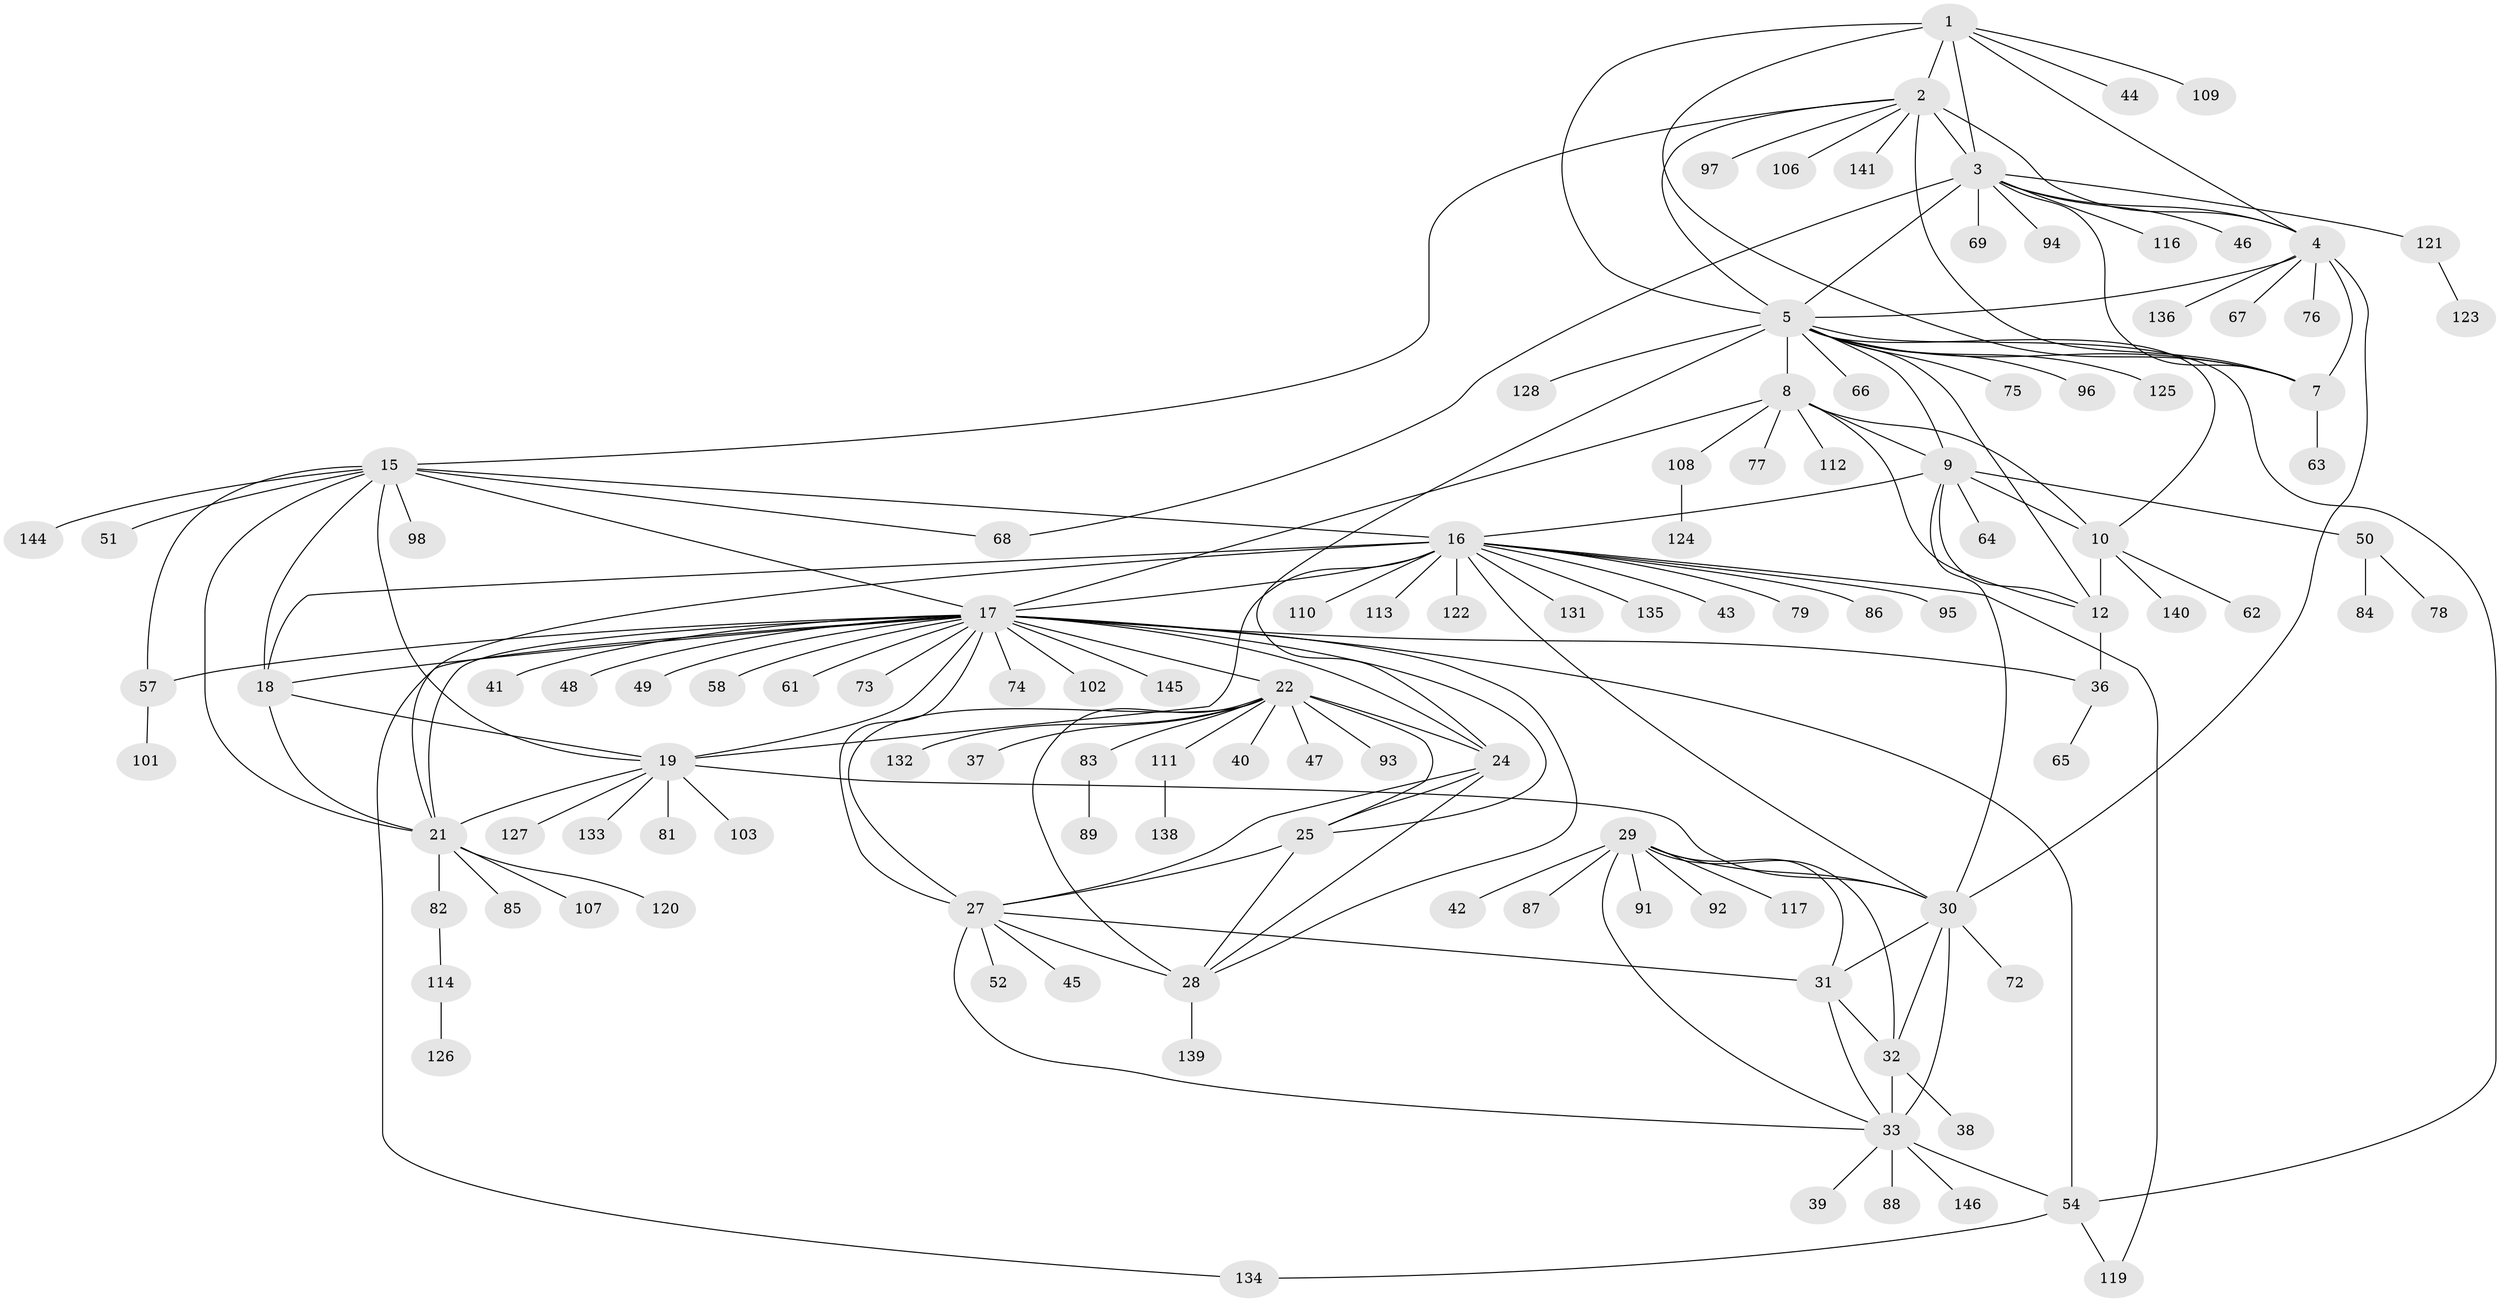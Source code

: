 // Generated by graph-tools (version 1.1) at 2025/52/02/27/25 19:52:15]
// undirected, 117 vertices, 173 edges
graph export_dot {
graph [start="1"]
  node [color=gray90,style=filled];
  1 [super="+90"];
  2 [super="+6"];
  3 [super="+71"];
  4 [super="+100"];
  5 [super="+11"];
  7 [super="+80"];
  8 [super="+13"];
  9 [super="+55"];
  10 [super="+14"];
  12;
  15 [super="+143"];
  16 [super="+20"];
  17 [super="+26"];
  18;
  19 [super="+59"];
  21 [super="+104"];
  22 [super="+23"];
  24;
  25;
  27 [super="+130"];
  28 [super="+70"];
  29 [super="+56"];
  30 [super="+34"];
  31;
  32;
  33 [super="+35"];
  36 [super="+105"];
  37;
  38;
  39;
  40;
  41;
  42;
  43;
  44 [super="+118"];
  45;
  46;
  47;
  48;
  49 [super="+115"];
  50 [super="+53"];
  51;
  52;
  54 [super="+60"];
  57;
  58;
  61;
  62;
  63;
  64;
  65;
  66 [super="+137"];
  67;
  68;
  69;
  72;
  73;
  74;
  75;
  76;
  77;
  78;
  79;
  81;
  82;
  83;
  84;
  85;
  86;
  87;
  88;
  89;
  91;
  92;
  93;
  94;
  95;
  96;
  97 [super="+99"];
  98;
  101;
  102;
  103;
  106 [super="+142"];
  107;
  108;
  109;
  110;
  111;
  112;
  113;
  114;
  116;
  117;
  119;
  120;
  121;
  122 [super="+129"];
  123;
  124;
  125;
  126;
  127;
  128;
  131;
  132;
  133;
  134;
  135;
  136;
  138;
  139;
  140;
  141;
  144;
  145;
  146;
  1 -- 2 [weight=2];
  1 -- 3;
  1 -- 4;
  1 -- 5;
  1 -- 7;
  1 -- 44;
  1 -- 109;
  2 -- 3 [weight=2];
  2 -- 4 [weight=2];
  2 -- 5 [weight=2];
  2 -- 7 [weight=2];
  2 -- 97;
  2 -- 106;
  2 -- 141;
  2 -- 15;
  3 -- 4;
  3 -- 5;
  3 -- 7;
  3 -- 46;
  3 -- 68;
  3 -- 69;
  3 -- 94;
  3 -- 116;
  3 -- 121;
  4 -- 5;
  4 -- 7;
  4 -- 67;
  4 -- 76;
  4 -- 136;
  4 -- 30;
  5 -- 7;
  5 -- 24;
  5 -- 54;
  5 -- 66;
  5 -- 75;
  5 -- 96;
  5 -- 125;
  5 -- 128;
  5 -- 8 [weight=2];
  5 -- 9;
  5 -- 10 [weight=2];
  5 -- 12;
  7 -- 63;
  8 -- 9 [weight=2];
  8 -- 10 [weight=4];
  8 -- 12 [weight=2];
  8 -- 108;
  8 -- 77;
  8 -- 112;
  8 -- 17;
  9 -- 10 [weight=2];
  9 -- 12;
  9 -- 30;
  9 -- 50;
  9 -- 64;
  9 -- 16;
  10 -- 12 [weight=2];
  10 -- 62;
  10 -- 140;
  12 -- 36;
  15 -- 16 [weight=2];
  15 -- 17;
  15 -- 18;
  15 -- 19;
  15 -- 21;
  15 -- 51;
  15 -- 57;
  15 -- 68;
  15 -- 98;
  15 -- 144;
  16 -- 17 [weight=2];
  16 -- 18 [weight=2];
  16 -- 19 [weight=2];
  16 -- 21 [weight=2];
  16 -- 110;
  16 -- 119;
  16 -- 135;
  16 -- 131;
  16 -- 43;
  16 -- 79;
  16 -- 113;
  16 -- 86;
  16 -- 122;
  16 -- 30;
  16 -- 95;
  17 -- 18;
  17 -- 19;
  17 -- 21;
  17 -- 41;
  17 -- 49;
  17 -- 58;
  17 -- 73;
  17 -- 102;
  17 -- 145;
  17 -- 134;
  17 -- 74;
  17 -- 48;
  17 -- 22 [weight=2];
  17 -- 24;
  17 -- 25;
  17 -- 54;
  17 -- 27;
  17 -- 28;
  17 -- 61;
  17 -- 57;
  17 -- 36;
  18 -- 19;
  18 -- 21;
  19 -- 21;
  19 -- 81;
  19 -- 103;
  19 -- 127;
  19 -- 133;
  19 -- 30;
  21 -- 82;
  21 -- 85;
  21 -- 107;
  21 -- 120;
  22 -- 24 [weight=2];
  22 -- 25 [weight=2];
  22 -- 27 [weight=2];
  22 -- 28 [weight=2];
  22 -- 40;
  22 -- 47;
  22 -- 93;
  22 -- 132;
  22 -- 37;
  22 -- 111;
  22 -- 83;
  24 -- 25;
  24 -- 27;
  24 -- 28;
  25 -- 27;
  25 -- 28;
  27 -- 28;
  27 -- 33;
  27 -- 45;
  27 -- 52;
  27 -- 31;
  28 -- 139;
  29 -- 30 [weight=2];
  29 -- 31;
  29 -- 32;
  29 -- 33 [weight=2];
  29 -- 42;
  29 -- 87;
  29 -- 91;
  29 -- 92;
  29 -- 117;
  30 -- 31 [weight=2];
  30 -- 32 [weight=2];
  30 -- 33 [weight=4];
  30 -- 72;
  31 -- 32;
  31 -- 33 [weight=2];
  32 -- 33 [weight=2];
  32 -- 38;
  33 -- 39;
  33 -- 146;
  33 -- 88;
  33 -- 54;
  36 -- 65;
  50 -- 78;
  50 -- 84;
  54 -- 119;
  54 -- 134;
  57 -- 101;
  82 -- 114;
  83 -- 89;
  108 -- 124;
  111 -- 138;
  114 -- 126;
  121 -- 123;
}
